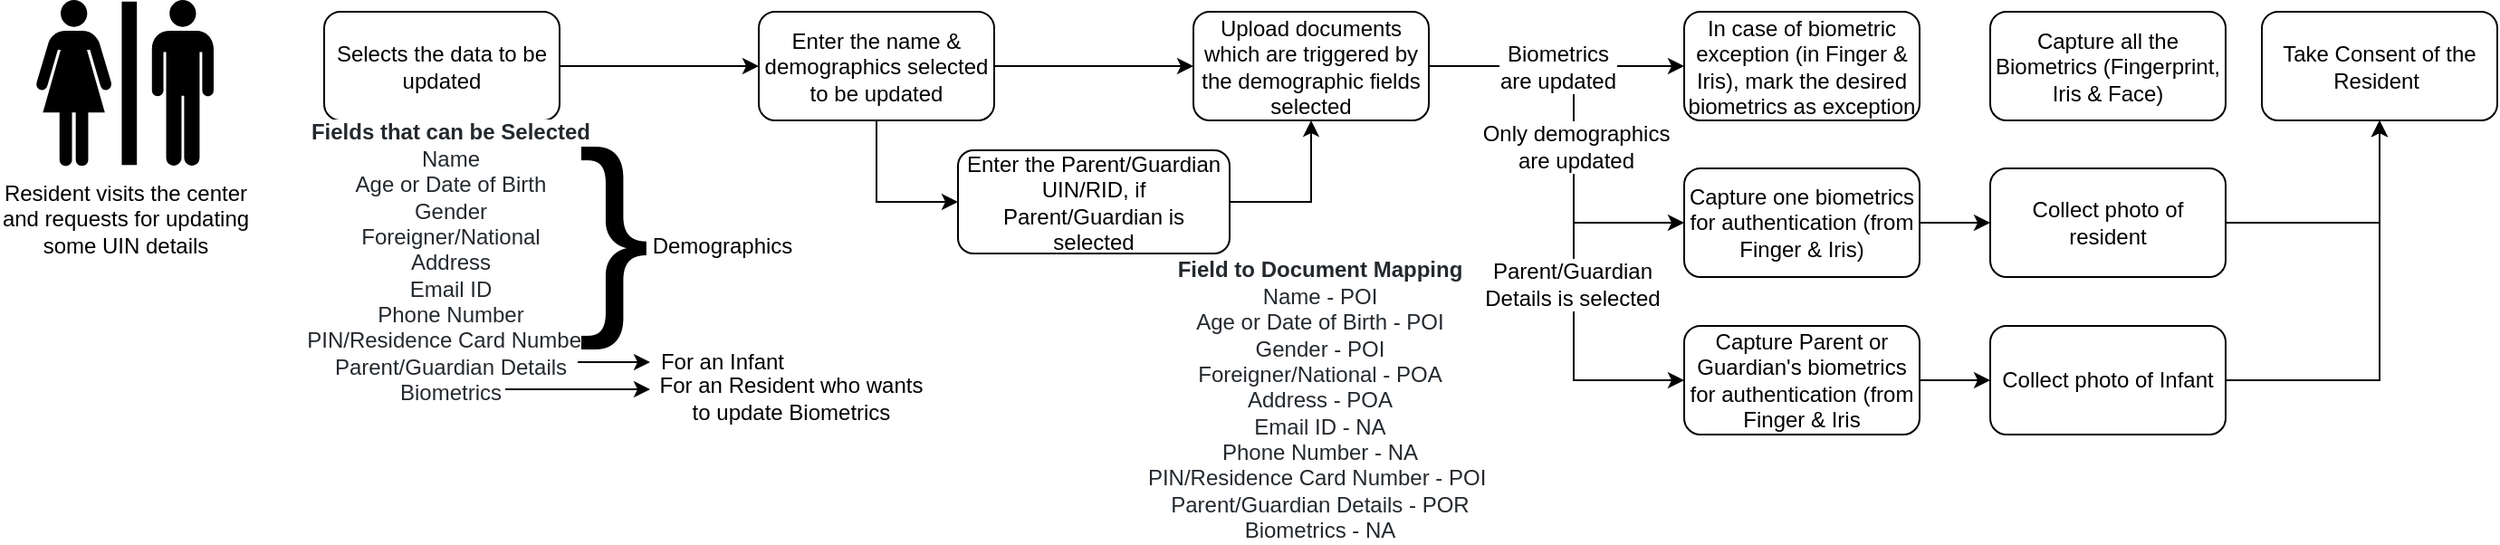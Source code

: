 <mxfile version="12.7.9" type="device"><diagram id="NEdNigbaCM-Es-PXKUE8" name="Page-1"><mxGraphModel dx="925" dy="447" grid="1" gridSize="10" guides="1" tooltips="1" connect="1" arrows="1" fold="1" page="1" pageScale="1" pageWidth="1654" pageHeight="1169" math="0" shadow="0"><root><mxCell id="0"/><mxCell id="1" parent="0"/><mxCell id="JXcvLduQgft_s4LtISRM-30" style="edgeStyle=orthogonalEdgeStyle;rounded=0;orthogonalLoop=1;jettySize=auto;html=1;exitX=1;exitY=0.5;exitDx=0;exitDy=0;entryX=0;entryY=0.5;entryDx=0;entryDy=0;fontSize=12;" parent="1" source="JXcvLduQgft_s4LtISRM-16" target="JXcvLduQgft_s4LtISRM-28" edge="1"><mxGeometry relative="1" as="geometry"><Array as="points"><mxPoint x="890" y="107"/><mxPoint x="890" y="280"/></Array></mxGeometry></mxCell><mxCell id="JXcvLduQgft_s4LtISRM-31" value="Parent/Guardian&lt;br&gt;Details is selected" style="text;html=1;align=center;verticalAlign=middle;resizable=0;points=[];labelBackgroundColor=#ffffff;fontSize=12;" parent="JXcvLduQgft_s4LtISRM-30" vertex="1" connectable="0"><mxGeometry x="0.273" y="-1" relative="1" as="geometry"><mxPoint as="offset"/></mxGeometry></mxCell><mxCell id="JXcvLduQgft_s4LtISRM-27" style="edgeStyle=orthogonalEdgeStyle;rounded=0;orthogonalLoop=1;jettySize=auto;html=1;exitX=1;exitY=0.5;exitDx=0;exitDy=0;entryX=0;entryY=0.5;entryDx=0;entryDy=0;fontSize=12;" parent="1" source="JXcvLduQgft_s4LtISRM-16" target="JXcvLduQgft_s4LtISRM-26" edge="1"><mxGeometry relative="1" as="geometry"><Array as="points"><mxPoint x="890" y="107"/><mxPoint x="890" y="193"/></Array></mxGeometry></mxCell><mxCell id="JXcvLduQgft_s4LtISRM-29" value="Only demographics &lt;br&gt;are updated" style="text;html=1;align=center;verticalAlign=middle;resizable=0;points=[];labelBackgroundColor=#ffffff;fontSize=12;" parent="JXcvLduQgft_s4LtISRM-27" vertex="1" connectable="0"><mxGeometry x="0.092" y="1" relative="1" as="geometry"><mxPoint as="offset"/></mxGeometry></mxCell><mxCell id="JXcvLduQgft_s4LtISRM-14" style="edgeStyle=orthogonalEdgeStyle;rounded=0;orthogonalLoop=1;jettySize=auto;html=1;exitX=1;exitY=0.5;exitDx=0;exitDy=0;entryX=0;entryY=0.5;entryDx=0;entryDy=0;fontSize=12;" parent="1" source="JXcvLduQgft_s4LtISRM-1" target="JXcvLduQgft_s4LtISRM-13" edge="1"><mxGeometry relative="1" as="geometry"/></mxCell><mxCell id="JXcvLduQgft_s4LtISRM-1" value="Selects the data to be updated" style="rounded=1;whiteSpace=wrap;html=1;" parent="1" vertex="1"><mxGeometry x="200" y="76.5" width="130" height="60" as="geometry"/></mxCell><mxCell id="JXcvLduQgft_s4LtISRM-3" value="Resident visits the center &lt;br&gt;and requests for updating &lt;br&gt;some UIN details" style="shape=mxgraph.signs.people.unisex;html=1;fillColor=#000000;strokeColor=none;verticalLabelPosition=bottom;verticalAlign=top;align=center;" parent="1" vertex="1"><mxGeometry x="40" y="70" width="99" height="93" as="geometry"/></mxCell><mxCell id="JXcvLduQgft_s4LtISRM-4" value="&lt;span style=&quot;color: rgb(36 , 41 , 46) ; font-size: 12px ; text-align: left ; background-color: rgb(255 , 255 , 255)&quot;&gt;&lt;b&gt;Fields that can be Selected&lt;/b&gt;&lt;br&gt;Name&lt;br&gt;Age or Date of Birth&lt;br&gt;Gender&lt;br&gt;Foreigner/National&lt;br&gt;Address&lt;br&gt;Email ID&lt;br&gt;Phone Number&lt;br&gt;PIN/Residence Card Number&amp;nbsp;&lt;br&gt;Parent/Guardian Details&lt;br&gt;Biometrics&lt;/span&gt;" style="text;html=1;strokeColor=none;fillColor=none;align=center;verticalAlign=middle;whiteSpace=wrap;rounded=0;fontSize=12;" parent="1" vertex="1"><mxGeometry x="180" y="140" width="180" height="150" as="geometry"/></mxCell><mxCell id="JXcvLduQgft_s4LtISRM-6" value="&lt;font style=&quot;font-size: 120px&quot;&gt;}&lt;/font&gt;" style="text;html=1;strokeColor=none;fillColor=none;align=center;verticalAlign=middle;whiteSpace=wrap;rounded=0;fontSize=12;" parent="1" vertex="1"><mxGeometry x="340" y="130" width="40" height="130" as="geometry"/></mxCell><mxCell id="JXcvLduQgft_s4LtISRM-7" value="Demographics" style="text;html=1;strokeColor=none;fillColor=none;align=center;verticalAlign=middle;whiteSpace=wrap;rounded=0;fontSize=12;" parent="1" vertex="1"><mxGeometry x="400" y="196" width="40" height="20" as="geometry"/></mxCell><mxCell id="JXcvLduQgft_s4LtISRM-8" value="" style="endArrow=classic;html=1;fontSize=12;" parent="1" edge="1"><mxGeometry width="50" height="50" relative="1" as="geometry"><mxPoint x="340" y="270" as="sourcePoint"/><mxPoint x="380" y="270" as="targetPoint"/></mxGeometry></mxCell><mxCell id="JXcvLduQgft_s4LtISRM-10" value="" style="endArrow=classic;html=1;fontSize=12;" parent="1" edge="1"><mxGeometry width="50" height="50" relative="1" as="geometry"><mxPoint x="300" y="285" as="sourcePoint"/><mxPoint x="380" y="285" as="targetPoint"/></mxGeometry></mxCell><mxCell id="JXcvLduQgft_s4LtISRM-11" value="For an Infant" style="text;html=1;strokeColor=none;fillColor=none;align=center;verticalAlign=middle;whiteSpace=wrap;rounded=0;fontSize=12;" parent="1" vertex="1"><mxGeometry x="380" y="260" width="80" height="20" as="geometry"/></mxCell><mxCell id="JXcvLduQgft_s4LtISRM-12" value="For an Resident who wants to update Biometrics" style="text;html=1;strokeColor=none;fillColor=none;align=center;verticalAlign=middle;whiteSpace=wrap;rounded=0;fontSize=12;" parent="1" vertex="1"><mxGeometry x="378" y="280" width="160" height="20" as="geometry"/></mxCell><mxCell id="JXcvLduQgft_s4LtISRM-17" style="edgeStyle=orthogonalEdgeStyle;rounded=0;orthogonalLoop=1;jettySize=auto;html=1;exitX=1;exitY=0.5;exitDx=0;exitDy=0;entryX=0;entryY=0.5;entryDx=0;entryDy=0;fontSize=12;" parent="1" source="JXcvLduQgft_s4LtISRM-13" target="JXcvLduQgft_s4LtISRM-16" edge="1"><mxGeometry relative="1" as="geometry"/></mxCell><mxCell id="JXcvLduQgft_s4LtISRM-19" style="edgeStyle=orthogonalEdgeStyle;rounded=0;orthogonalLoop=1;jettySize=auto;html=1;exitX=0.5;exitY=1;exitDx=0;exitDy=0;entryX=0;entryY=0.5;entryDx=0;entryDy=0;fontSize=12;" parent="1" source="JXcvLduQgft_s4LtISRM-13" target="JXcvLduQgft_s4LtISRM-18" edge="1"><mxGeometry relative="1" as="geometry"/></mxCell><mxCell id="JXcvLduQgft_s4LtISRM-13" value="Enter the name &amp;amp; demographics selected to be updated" style="rounded=1;whiteSpace=wrap;html=1;" parent="1" vertex="1"><mxGeometry x="440" y="76.5" width="130" height="60" as="geometry"/></mxCell><mxCell id="JXcvLduQgft_s4LtISRM-25" value="Biometrics&lt;br&gt;are updated" style="edgeStyle=orthogonalEdgeStyle;rounded=0;orthogonalLoop=1;jettySize=auto;html=1;exitX=1;exitY=0.5;exitDx=0;exitDy=0;fontSize=12;" parent="1" source="JXcvLduQgft_s4LtISRM-16" target="JXcvLduQgft_s4LtISRM-24" edge="1"><mxGeometry relative="1" as="geometry"/></mxCell><mxCell id="JXcvLduQgft_s4LtISRM-16" value="Upload documents which are triggered by the demographic fields selected" style="rounded=1;whiteSpace=wrap;html=1;" parent="1" vertex="1"><mxGeometry x="680" y="76.5" width="130" height="60" as="geometry"/></mxCell><mxCell id="JXcvLduQgft_s4LtISRM-21" style="edgeStyle=orthogonalEdgeStyle;rounded=0;orthogonalLoop=1;jettySize=auto;html=1;exitX=1;exitY=0.5;exitDx=0;exitDy=0;entryX=0.5;entryY=1;entryDx=0;entryDy=0;fontSize=12;" parent="1" source="JXcvLduQgft_s4LtISRM-18" target="JXcvLduQgft_s4LtISRM-16" edge="1"><mxGeometry relative="1" as="geometry"/></mxCell><mxCell id="JXcvLduQgft_s4LtISRM-18" value="Enter the Parent/Guardian UIN/RID, if Parent/Guardian is selected" style="rounded=1;whiteSpace=wrap;html=1;" parent="1" vertex="1"><mxGeometry x="550" y="153" width="150" height="57" as="geometry"/></mxCell><mxCell id="JXcvLduQgft_s4LtISRM-23" value="&lt;span style=&quot;color: rgb(36 , 41 , 46) ; font-size: 12px ; text-align: left ; background-color: rgb(255 , 255 , 255)&quot;&gt;&lt;b&gt;Field to Document Mapping&lt;/b&gt;&lt;br&gt;Name - POI&lt;br&gt;Age or Date of Birth - POI&lt;br&gt;Gender - POI&lt;br&gt;Foreigner/National - POA&lt;br&gt;Address - POA&lt;br&gt;Email ID - NA&lt;br&gt;Phone Number - NA&lt;br&gt;PIN/Residence Card Number - POI&amp;nbsp;&lt;br&gt;Parent/Guardian Details - POR&lt;br&gt;Biometrics - NA&lt;/span&gt;" style="text;html=1;strokeColor=none;fillColor=none;align=center;verticalAlign=middle;whiteSpace=wrap;rounded=0;fontSize=12;" parent="1" vertex="1"><mxGeometry x="650" y="216" width="200" height="150" as="geometry"/></mxCell><mxCell id="JXcvLduQgft_s4LtISRM-24" value="In case of biometric exception (in Finger &amp;amp; Iris), mark the desired biometrics as exception" style="rounded=1;whiteSpace=wrap;html=1;" parent="1" vertex="1"><mxGeometry x="951" y="76.5" width="130" height="60" as="geometry"/></mxCell><mxCell id="JXcvLduQgft_s4LtISRM-34" style="edgeStyle=orthogonalEdgeStyle;rounded=0;orthogonalLoop=1;jettySize=auto;html=1;exitX=1;exitY=0.5;exitDx=0;exitDy=0;entryX=0;entryY=0.5;entryDx=0;entryDy=0;fontSize=12;" parent="1" source="JXcvLduQgft_s4LtISRM-26" target="JXcvLduQgft_s4LtISRM-32" edge="1"><mxGeometry relative="1" as="geometry"/></mxCell><mxCell id="JXcvLduQgft_s4LtISRM-26" value="Capture one biometrics for authentication (from Finger &amp;amp; Iris)" style="rounded=1;whiteSpace=wrap;html=1;" parent="1" vertex="1"><mxGeometry x="951" y="163" width="130" height="60" as="geometry"/></mxCell><mxCell id="JXcvLduQgft_s4LtISRM-35" style="edgeStyle=orthogonalEdgeStyle;rounded=0;orthogonalLoop=1;jettySize=auto;html=1;exitX=1;exitY=0.5;exitDx=0;exitDy=0;entryX=0;entryY=0.5;entryDx=0;entryDy=0;fontSize=12;" parent="1" source="JXcvLduQgft_s4LtISRM-28" target="JXcvLduQgft_s4LtISRM-33" edge="1"><mxGeometry relative="1" as="geometry"/></mxCell><mxCell id="JXcvLduQgft_s4LtISRM-28" value="Capture Parent or Guardian's biometrics for authentication (from Finger &amp;amp; Iris" style="rounded=1;whiteSpace=wrap;html=1;" parent="1" vertex="1"><mxGeometry x="951" y="250" width="130" height="60" as="geometry"/></mxCell><mxCell id="JXcvLduQgft_s4LtISRM-38" style="edgeStyle=orthogonalEdgeStyle;rounded=0;orthogonalLoop=1;jettySize=auto;html=1;exitX=1;exitY=0.5;exitDx=0;exitDy=0;fontSize=12;" parent="1" source="JXcvLduQgft_s4LtISRM-32" target="JXcvLduQgft_s4LtISRM-36" edge="1"><mxGeometry relative="1" as="geometry"/></mxCell><mxCell id="JXcvLduQgft_s4LtISRM-32" value="Collect photo of resident" style="rounded=1;whiteSpace=wrap;html=1;" parent="1" vertex="1"><mxGeometry x="1120" y="163" width="130" height="60" as="geometry"/></mxCell><mxCell id="JXcvLduQgft_s4LtISRM-40" style="edgeStyle=orthogonalEdgeStyle;rounded=0;orthogonalLoop=1;jettySize=auto;html=1;exitX=1;exitY=0.5;exitDx=0;exitDy=0;entryX=0.5;entryY=1;entryDx=0;entryDy=0;fontSize=12;" parent="1" source="JXcvLduQgft_s4LtISRM-33" target="JXcvLduQgft_s4LtISRM-36" edge="1"><mxGeometry relative="1" as="geometry"/></mxCell><mxCell id="JXcvLduQgft_s4LtISRM-33" value="Collect photo of Infant" style="rounded=1;whiteSpace=wrap;html=1;" parent="1" vertex="1"><mxGeometry x="1120" y="250" width="130" height="60" as="geometry"/></mxCell><mxCell id="JXcvLduQgft_s4LtISRM-36" value="Take Consent of the Resident&amp;nbsp;" style="rounded=1;whiteSpace=wrap;html=1;" parent="1" vertex="1"><mxGeometry x="1270" y="76.5" width="130" height="60" as="geometry"/></mxCell><mxCell id="n8bgqWk7aeI8M6tTLgPm-2" value="Capture all the Biometrics (Fingerprint, Iris &amp;amp; Face)" style="rounded=1;whiteSpace=wrap;html=1;" vertex="1" parent="1"><mxGeometry x="1120" y="76.5" width="130" height="60" as="geometry"/></mxCell></root></mxGraphModel></diagram></mxfile>